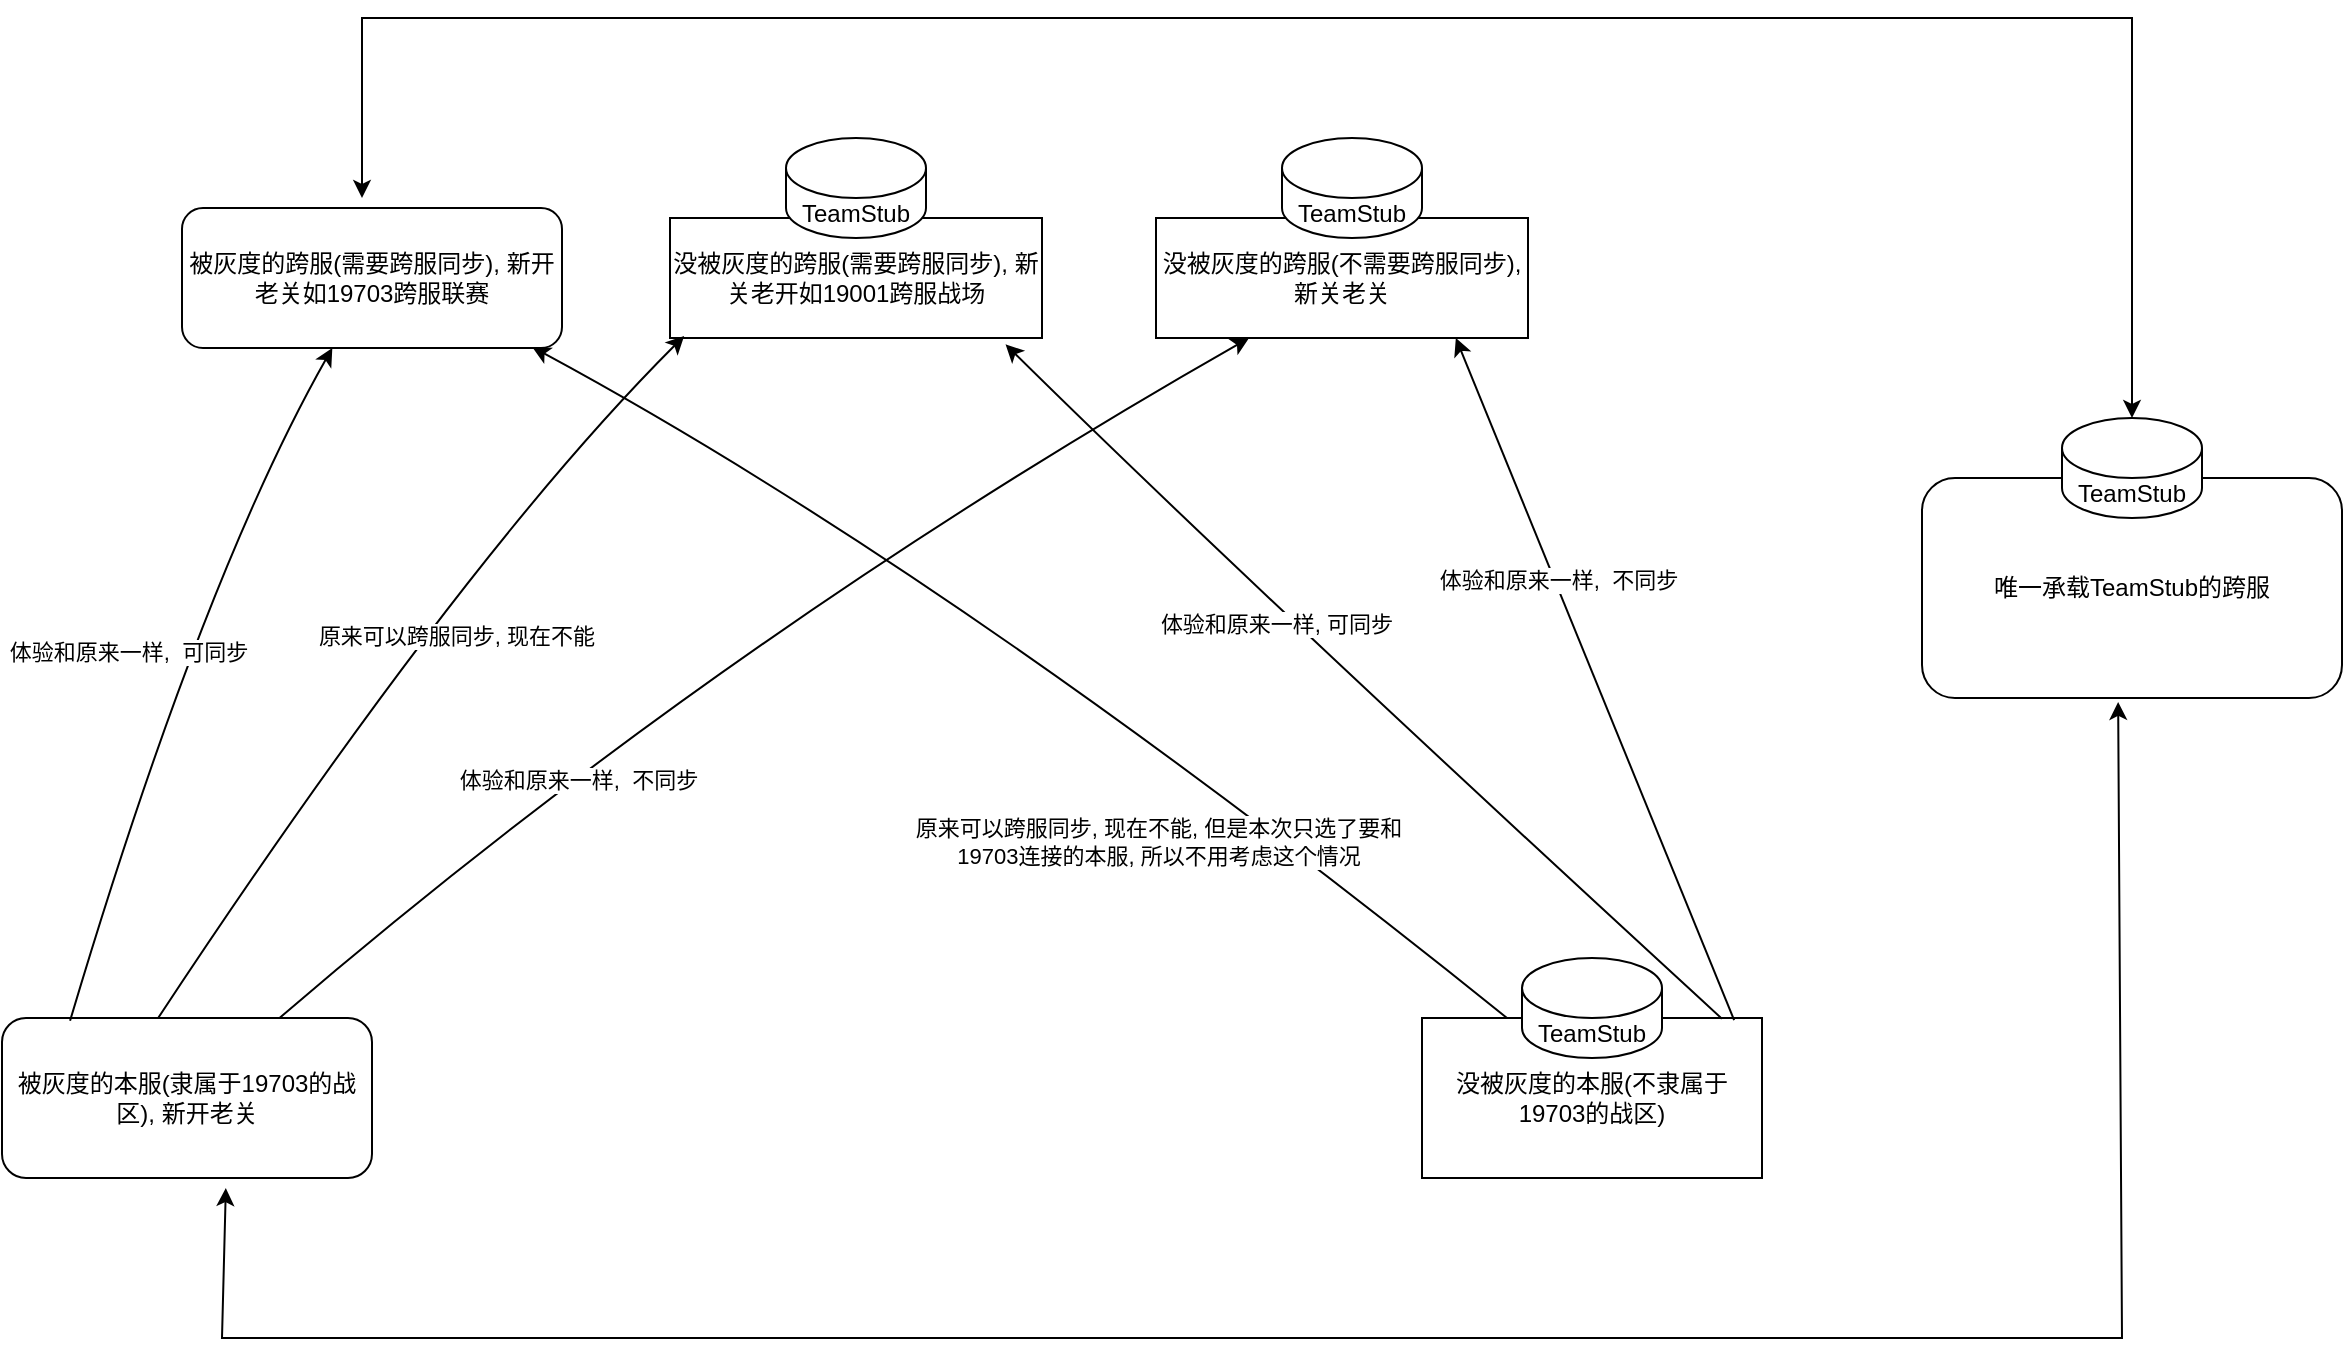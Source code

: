 <mxfile version="19.0.3" type="github">
  <diagram id="npF-58Th2BGEYhvz-0i7" name="Page-1">
    <mxGraphModel dx="1422" dy="772" grid="1" gridSize="10" guides="1" tooltips="1" connect="1" arrows="1" fold="1" page="1" pageScale="1" pageWidth="3300" pageHeight="4681" math="0" shadow="0">
      <root>
        <mxCell id="0" />
        <mxCell id="1" parent="0" />
        <mxCell id="1Y4oN1xmid4urN9Fm5Kw-1" value="被灰度的跨服(需要跨服同步), 新开老关如19703跨服联赛" style="rounded=1;whiteSpace=wrap;html=1;" parent="1" vertex="1">
          <mxGeometry x="490" y="245" width="190" height="70" as="geometry" />
        </mxCell>
        <mxCell id="1Y4oN1xmid4urN9Fm5Kw-3" value="唯一承载TeamStub的跨服" style="rounded=1;whiteSpace=wrap;html=1;" parent="1" vertex="1">
          <mxGeometry x="1360" y="380" width="210" height="110" as="geometry" />
        </mxCell>
        <mxCell id="1Y4oN1xmid4urN9Fm5Kw-4" value="被灰度的本服(隶属于19703的战区), 新开老关" style="rounded=1;whiteSpace=wrap;html=1;" parent="1" vertex="1">
          <mxGeometry x="400" y="650" width="185" height="80" as="geometry" />
        </mxCell>
        <mxCell id="1Y4oN1xmid4urN9Fm5Kw-6" value="&lt;span style=&quot;&quot;&gt;没被灰度的跨服(需要跨服同步), 新关老开如19001跨服战场&lt;/span&gt;" style="rounded=0;whiteSpace=wrap;html=1;" parent="1" vertex="1">
          <mxGeometry x="734" y="250" width="186" height="60" as="geometry" />
        </mxCell>
        <mxCell id="1Y4oN1xmid4urN9Fm5Kw-7" value="没被灰度的本服(不隶属于19703的战区)" style="rounded=0;whiteSpace=wrap;html=1;" parent="1" vertex="1">
          <mxGeometry x="1110" y="650" width="170" height="80" as="geometry" />
        </mxCell>
        <mxCell id="1Y4oN1xmid4urN9Fm5Kw-8" value="" style="endArrow=classic;startArrow=classic;html=1;rounded=0;entryX=0.5;entryY=0;entryDx=0;entryDy=0;entryPerimeter=0;" parent="1" target="Fn04Co8QwbzVWZO0wz7K-8" edge="1">
          <mxGeometry width="50" height="50" relative="1" as="geometry">
            <mxPoint x="580" y="240" as="sourcePoint" />
            <mxPoint x="1100" y="230" as="targetPoint" />
            <Array as="points">
              <mxPoint x="580" y="150" />
              <mxPoint x="1180" y="150" />
              <mxPoint x="1465" y="150" />
            </Array>
          </mxGeometry>
        </mxCell>
        <mxCell id="1Y4oN1xmid4urN9Fm5Kw-19" value="TeamStub" style="shape=cylinder3;whiteSpace=wrap;html=1;boundedLbl=1;backgroundOutline=1;size=15;" parent="1" vertex="1">
          <mxGeometry x="792" y="210" width="70" height="50" as="geometry" />
        </mxCell>
        <mxCell id="1Y4oN1xmid4urN9Fm5Kw-21" value="" style="curved=1;endArrow=classic;html=1;rounded=0;exitX=0.184;exitY=0.017;exitDx=0;exitDy=0;exitPerimeter=0;" parent="1" target="1Y4oN1xmid4urN9Fm5Kw-1" edge="1" source="1Y4oN1xmid4urN9Fm5Kw-4">
          <mxGeometry width="50" height="50" relative="1" as="geometry">
            <mxPoint x="500" y="445" as="sourcePoint" />
            <mxPoint x="470" y="320" as="targetPoint" />
            <Array as="points">
              <mxPoint x="500" y="430" />
            </Array>
          </mxGeometry>
        </mxCell>
        <mxCell id="1Y4oN1xmid4urN9Fm5Kw-31" value="体验和原来一样,&amp;nbsp; 可同步" style="edgeLabel;html=1;align=center;verticalAlign=middle;resizable=0;points=[];" parent="1Y4oN1xmid4urN9Fm5Kw-21" vertex="1" connectable="0">
          <mxGeometry x="0.093" y="-6" relative="1" as="geometry">
            <mxPoint x="-34" y="4" as="offset" />
          </mxGeometry>
        </mxCell>
        <mxCell id="1Y4oN1xmid4urN9Fm5Kw-24" value="&lt;span style=&quot;&quot;&gt;没被灰度的跨服(不需要跨服同步), 新关老关&lt;/span&gt;" style="rounded=0;whiteSpace=wrap;html=1;" parent="1" vertex="1">
          <mxGeometry x="977" y="250" width="186" height="60" as="geometry" />
        </mxCell>
        <mxCell id="1Y4oN1xmid4urN9Fm5Kw-26" value="" style="curved=1;endArrow=classic;html=1;rounded=0;entryX=0.038;entryY=0.984;entryDx=0;entryDy=0;entryPerimeter=0;exitX=0.422;exitY=0;exitDx=0;exitDy=0;exitPerimeter=0;" parent="1" target="1Y4oN1xmid4urN9Fm5Kw-6" edge="1" source="1Y4oN1xmid4urN9Fm5Kw-4">
          <mxGeometry width="50" height="50" relative="1" as="geometry">
            <mxPoint x="510" y="530" as="sourcePoint" />
            <mxPoint x="680" y="370" as="targetPoint" />
            <Array as="points">
              <mxPoint x="630" y="420" />
            </Array>
          </mxGeometry>
        </mxCell>
        <mxCell id="1Y4oN1xmid4urN9Fm5Kw-28" value="" style="curved=1;endArrow=classic;html=1;rounded=0;entryX=0.922;entryY=0.994;entryDx=0;entryDy=0;entryPerimeter=0;exitX=0.25;exitY=0;exitDx=0;exitDy=0;" parent="1" source="1Y4oN1xmid4urN9Fm5Kw-7" target="1Y4oN1xmid4urN9Fm5Kw-1" edge="1">
          <mxGeometry width="50" height="50" relative="1" as="geometry">
            <mxPoint x="829" y="430" as="sourcePoint" />
            <mxPoint x="879" y="380" as="targetPoint" />
            <Array as="points">
              <mxPoint x="879" y="430" />
            </Array>
          </mxGeometry>
        </mxCell>
        <mxCell id="1Y4oN1xmid4urN9Fm5Kw-29" value="原来可以跨服同步, 现在不能, 但是本次只选了要和&lt;br&gt;19703连接的本服, 所以不用考虑这个情况" style="edgeLabel;html=1;align=center;verticalAlign=middle;resizable=0;points=[];" parent="1Y4oN1xmid4urN9Fm5Kw-28" vertex="1" connectable="0">
          <mxGeometry x="-0.451" y="2" relative="1" as="geometry">
            <mxPoint x="-46" y="12" as="offset" />
          </mxGeometry>
        </mxCell>
        <mxCell id="1Y4oN1xmid4urN9Fm5Kw-30" value="原来可以跨服同步, 现在不能" style="edgeLabel;html=1;align=center;verticalAlign=middle;resizable=0;points=[];" parent="1" vertex="1" connectable="0">
          <mxGeometry x="730.004" y="435.003" as="geometry">
            <mxPoint x="-103" y="24" as="offset" />
          </mxGeometry>
        </mxCell>
        <mxCell id="1Y4oN1xmid4urN9Fm5Kw-34" value="" style="curved=1;endArrow=classic;html=1;rounded=0;entryX=0.902;entryY=1.053;entryDx=0;entryDy=0;entryPerimeter=0;exitX=0.882;exitY=0.004;exitDx=0;exitDy=0;exitPerimeter=0;" parent="1" source="1Y4oN1xmid4urN9Fm5Kw-7" target="1Y4oN1xmid4urN9Fm5Kw-6" edge="1">
          <mxGeometry width="50" height="50" relative="1" as="geometry">
            <mxPoint x="1010" y="450" as="sourcePoint" />
            <mxPoint x="1030" y="360" as="targetPoint" />
            <Array as="points">
              <mxPoint x="1020" y="430" />
            </Array>
          </mxGeometry>
        </mxCell>
        <mxCell id="1Y4oN1xmid4urN9Fm5Kw-35" value="" style="curved=1;endArrow=classic;html=1;rounded=0;entryX=0.806;entryY=1;entryDx=0;entryDy=0;entryPerimeter=0;exitX=0.918;exitY=0.013;exitDx=0;exitDy=0;exitPerimeter=0;" parent="1" source="1Y4oN1xmid4urN9Fm5Kw-7" target="1Y4oN1xmid4urN9Fm5Kw-24" edge="1">
          <mxGeometry width="50" height="50" relative="1" as="geometry">
            <mxPoint x="1270" y="650" as="sourcePoint" />
            <mxPoint x="1090" y="390" as="targetPoint" />
            <Array as="points">
              <mxPoint x="1180" y="440" />
            </Array>
          </mxGeometry>
        </mxCell>
        <mxCell id="1Y4oN1xmid4urN9Fm5Kw-36" value="体验和原来一样, 可同步" style="edgeLabel;html=1;align=center;verticalAlign=middle;resizable=0;points=[];" parent="1" vertex="1" connectable="0">
          <mxGeometry x="1020.004" y="449.998" as="geometry">
            <mxPoint x="17" y="3" as="offset" />
          </mxGeometry>
        </mxCell>
        <mxCell id="1Y4oN1xmid4urN9Fm5Kw-38" value="" style="curved=1;endArrow=classic;html=1;rounded=0;entryX=0.25;entryY=1;entryDx=0;entryDy=0;exitX=0.75;exitY=0;exitDx=0;exitDy=0;" parent="1" source="1Y4oN1xmid4urN9Fm5Kw-4" target="1Y4oN1xmid4urN9Fm5Kw-24" edge="1">
          <mxGeometry width="50" height="50" relative="1" as="geometry">
            <mxPoint x="750" y="410" as="sourcePoint" />
            <mxPoint x="800" y="360" as="targetPoint" />
            <Array as="points">
              <mxPoint x="760" y="460" />
            </Array>
          </mxGeometry>
        </mxCell>
        <mxCell id="Fn04Co8QwbzVWZO0wz7K-4" value="体验和原来一样,&amp;nbsp; 不同步" style="edgeLabel;html=1;align=center;verticalAlign=middle;resizable=0;points=[];" vertex="1" connectable="0" parent="1">
          <mxGeometry x="660.0" y="520.002" as="geometry">
            <mxPoint x="28" y="11" as="offset" />
          </mxGeometry>
        </mxCell>
        <mxCell id="Fn04Co8QwbzVWZO0wz7K-6" value="TeamStub" style="shape=cylinder3;whiteSpace=wrap;html=1;boundedLbl=1;backgroundOutline=1;size=15;" vertex="1" parent="1">
          <mxGeometry x="1040" y="210" width="70" height="50" as="geometry" />
        </mxCell>
        <mxCell id="Fn04Co8QwbzVWZO0wz7K-7" value="TeamStub" style="shape=cylinder3;whiteSpace=wrap;html=1;boundedLbl=1;backgroundOutline=1;size=15;" vertex="1" parent="1">
          <mxGeometry x="1160" y="620" width="70" height="50" as="geometry" />
        </mxCell>
        <mxCell id="Fn04Co8QwbzVWZO0wz7K-8" value="TeamStub" style="shape=cylinder3;whiteSpace=wrap;html=1;boundedLbl=1;backgroundOutline=1;size=15;" vertex="1" parent="1">
          <mxGeometry x="1430" y="350" width="70" height="50" as="geometry" />
        </mxCell>
        <mxCell id="Fn04Co8QwbzVWZO0wz7K-9" value="体验和原来一样,&amp;nbsp; 不同步" style="edgeLabel;html=1;align=center;verticalAlign=middle;resizable=0;points=[];" vertex="1" connectable="0" parent="1">
          <mxGeometry x="1150.0" y="420.002" as="geometry">
            <mxPoint x="28" y="11" as="offset" />
          </mxGeometry>
        </mxCell>
        <mxCell id="Fn04Co8QwbzVWZO0wz7K-10" value="" style="endArrow=classic;startArrow=classic;html=1;rounded=0;entryX=0.467;entryY=1.018;entryDx=0;entryDy=0;entryPerimeter=0;exitX=0.605;exitY=1.063;exitDx=0;exitDy=0;exitPerimeter=0;" edge="1" parent="1" source="1Y4oN1xmid4urN9Fm5Kw-4" target="1Y4oN1xmid4urN9Fm5Kw-3">
          <mxGeometry width="50" height="50" relative="1" as="geometry">
            <mxPoint x="410" y="810" as="sourcePoint" />
            <mxPoint x="1520" y="810" as="targetPoint" />
            <Array as="points">
              <mxPoint x="510" y="810" />
              <mxPoint x="1460" y="810" />
            </Array>
          </mxGeometry>
        </mxCell>
      </root>
    </mxGraphModel>
  </diagram>
</mxfile>
